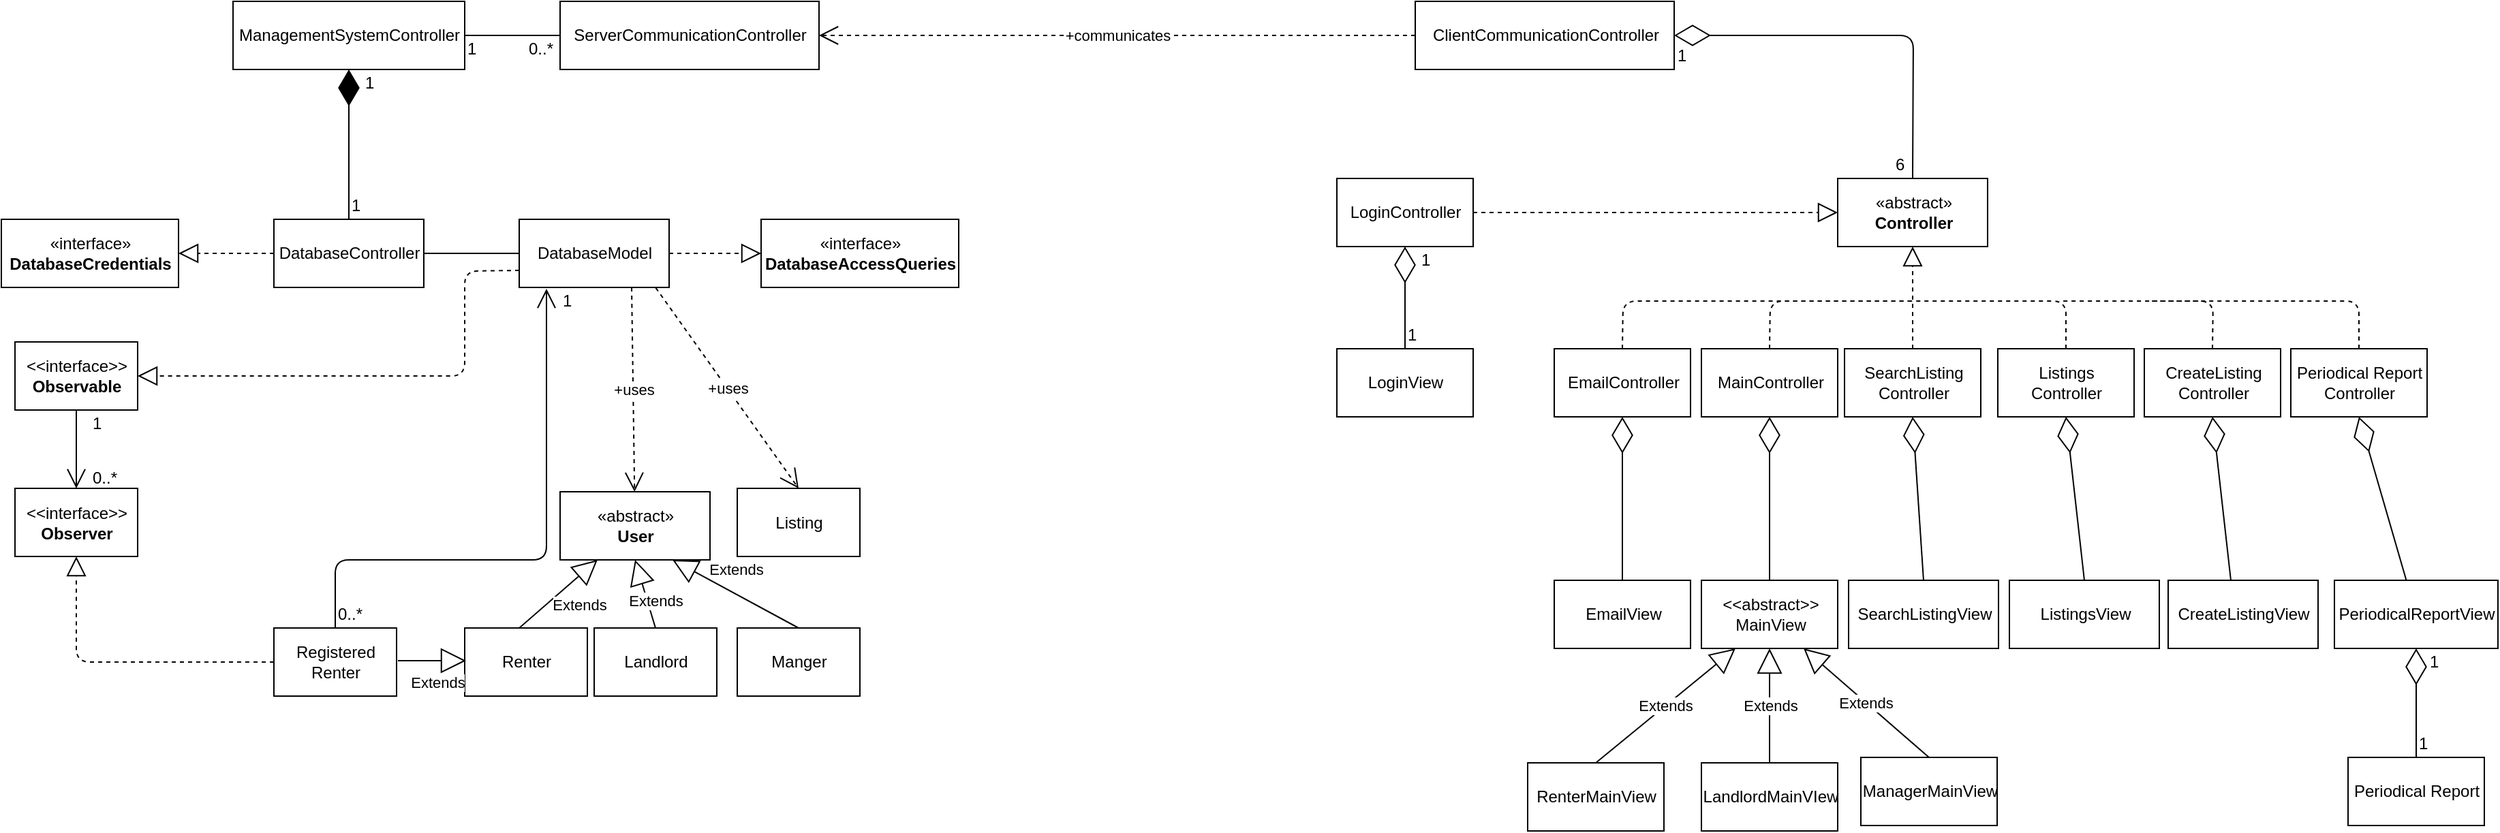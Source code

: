 <mxfile version="12.1.7" type="device" pages="1"><diagram id="gqZoYAKQzaDErdFty2Iq" name="Page-1"><mxGraphModel dx="2196" dy="784" grid="1" gridSize="10" guides="1" tooltips="1" connect="1" arrows="1" fold="1" page="1" pageScale="1" pageWidth="1100" pageHeight="850" math="0" shadow="0"><root><mxCell id="0"/><mxCell id="1" parent="0"/><mxCell id="0hAv5DXlHnvatLa24td2-13" style="edgeStyle=orthogonalEdgeStyle;rounded=0;orthogonalLoop=1;jettySize=auto;html=1;exitX=1;exitY=0.5;exitDx=0;exitDy=0;entryX=0;entryY=0.5;entryDx=0;entryDy=0;endArrow=none;endFill=0;" edge="1" parent="1" source="0hAv5DXlHnvatLa24td2-1" target="0hAv5DXlHnvatLa24td2-4"><mxGeometry relative="1" as="geometry"/></mxCell><mxCell id="0hAv5DXlHnvatLa24td2-1" value="ManagementSystemController" style="html=1;" vertex="1" parent="1"><mxGeometry x="30" y="290" width="170" height="50" as="geometry"/></mxCell><mxCell id="0hAv5DXlHnvatLa24td2-4" value="ServerCommunicationController" style="html=1;" vertex="1" parent="1"><mxGeometry x="270" y="290" width="190" height="50" as="geometry"/></mxCell><mxCell id="0hAv5DXlHnvatLa24td2-18" style="edgeStyle=orthogonalEdgeStyle;rounded=0;orthogonalLoop=1;jettySize=auto;html=1;exitX=1;exitY=0.5;exitDx=0;exitDy=0;entryX=0;entryY=0.5;entryDx=0;entryDy=0;endArrow=none;endFill=0;" edge="1" parent="1" source="0hAv5DXlHnvatLa24td2-7" target="0hAv5DXlHnvatLa24td2-17"><mxGeometry relative="1" as="geometry"/></mxCell><mxCell id="0hAv5DXlHnvatLa24td2-7" value="DatabaseController" style="html=1;" vertex="1" parent="1"><mxGeometry x="60" y="450" width="110" height="50" as="geometry"/></mxCell><mxCell id="0hAv5DXlHnvatLa24td2-9" value="«interface»&lt;br&gt;&lt;b&gt;DatabaseCredentials&lt;/b&gt;" style="html=1;" vertex="1" parent="1"><mxGeometry x="-140" y="450" width="130" height="50" as="geometry"/></mxCell><mxCell id="0hAv5DXlHnvatLa24td2-11" value="" style="endArrow=block;dashed=1;endFill=0;endSize=12;html=1;exitX=0;exitY=0.5;exitDx=0;exitDy=0;entryX=1;entryY=0.5;entryDx=0;entryDy=0;" edge="1" parent="1" source="0hAv5DXlHnvatLa24td2-7" target="0hAv5DXlHnvatLa24td2-9"><mxGeometry width="160" relative="1" as="geometry"><mxPoint x="170" y="115" as="sourcePoint"/><mxPoint x="115" y="80" as="targetPoint"/></mxGeometry></mxCell><mxCell id="0hAv5DXlHnvatLa24td2-14" value="ClientCommunicationController" style="html=1;" vertex="1" parent="1"><mxGeometry x="897.5" y="290" width="190" height="50" as="geometry"/></mxCell><mxCell id="0hAv5DXlHnvatLa24td2-15" value="" style="endArrow=diamondThin;endFill=1;endSize=24;html=1;" edge="1" parent="1" target="0hAv5DXlHnvatLa24td2-1"><mxGeometry width="160" relative="1" as="geometry"><mxPoint x="115" y="450" as="sourcePoint"/><mxPoint x="300" y="410" as="targetPoint"/></mxGeometry></mxCell><mxCell id="0hAv5DXlHnvatLa24td2-16" value="+communicates" style="endArrow=open;endSize=12;dashed=1;html=1;entryX=1;entryY=0.5;entryDx=0;entryDy=0;exitX=0;exitY=0.5;exitDx=0;exitDy=0;" edge="1" parent="1" source="0hAv5DXlHnvatLa24td2-14" target="0hAv5DXlHnvatLa24td2-4"><mxGeometry width="160" relative="1" as="geometry"><mxPoint x="400" y="430" as="sourcePoint"/><mxPoint x="560" y="430" as="targetPoint"/></mxGeometry></mxCell><mxCell id="0hAv5DXlHnvatLa24td2-17" value="DatabaseModel" style="html=1;" vertex="1" parent="1"><mxGeometry x="240" y="450" width="110" height="50" as="geometry"/></mxCell><mxCell id="0hAv5DXlHnvatLa24td2-19" value="«interface»&lt;br&gt;&lt;b&gt;DatabaseAccessQueries&lt;/b&gt;" style="html=1;" vertex="1" parent="1"><mxGeometry x="417.5" y="450" width="145" height="50" as="geometry"/></mxCell><mxCell id="0hAv5DXlHnvatLa24td2-20" value="" style="endArrow=block;dashed=1;endFill=0;endSize=12;html=1;exitX=1;exitY=0.5;exitDx=0;exitDy=0;entryX=0;entryY=0.5;entryDx=0;entryDy=0;" edge="1" parent="1" source="0hAv5DXlHnvatLa24td2-17" target="0hAv5DXlHnvatLa24td2-19"><mxGeometry width="160" relative="1" as="geometry"><mxPoint x="310" y="150" as="sourcePoint"/><mxPoint x="310" y="80" as="targetPoint"/></mxGeometry></mxCell><mxCell id="0hAv5DXlHnvatLa24td2-22" value="LoginController" style="html=1;" vertex="1" parent="1"><mxGeometry x="840" y="420" width="100" height="50" as="geometry"/></mxCell><mxCell id="0hAv5DXlHnvatLa24td2-35" value="LoginView" style="html=1;" vertex="1" parent="1"><mxGeometry x="840" y="545" width="100" height="50" as="geometry"/></mxCell><mxCell id="0hAv5DXlHnvatLa24td2-43" value="&amp;lt;&amp;lt;abstract&amp;gt;&amp;gt;&lt;br&gt;MainView" style="html=1;" vertex="1" parent="1"><mxGeometry x="1107.5" y="715" width="100" height="50" as="geometry"/></mxCell><mxCell id="0hAv5DXlHnvatLa24td2-44" value="SearchListingView" style="html=1;" vertex="1" parent="1"><mxGeometry x="1215.5" y="715" width="110" height="50" as="geometry"/></mxCell><mxCell id="0hAv5DXlHnvatLa24td2-46" value="" style="endArrow=diamondThin;endFill=0;endSize=24;html=1;entryX=0.5;entryY=1;entryDx=0;entryDy=0;exitX=0.5;exitY=0;exitDx=0;exitDy=0;" edge="1" parent="1" source="0hAv5DXlHnvatLa24td2-35" target="0hAv5DXlHnvatLa24td2-22"><mxGeometry width="160" relative="1" as="geometry"><mxPoint x="1052.5" y="555" as="sourcePoint"/><mxPoint x="1125" y="485" as="targetPoint"/></mxGeometry></mxCell><mxCell id="0hAv5DXlHnvatLa24td2-51" value="ListingsView" style="html=1;" vertex="1" parent="1"><mxGeometry x="1333.5" y="715" width="110" height="50" as="geometry"/></mxCell><mxCell id="0hAv5DXlHnvatLa24td2-53" value="EmailView" style="html=1;" vertex="1" parent="1"><mxGeometry x="999.5" y="715" width="100" height="50" as="geometry"/></mxCell><mxCell id="0hAv5DXlHnvatLa24td2-56" value="CreateListingView" style="html=1;" vertex="1" parent="1"><mxGeometry x="1450" y="715" width="110" height="50" as="geometry"/></mxCell><mxCell id="0hAv5DXlHnvatLa24td2-58" value="Listing" style="html=1;" vertex="1" parent="1"><mxGeometry x="400" y="647.5" width="90" height="50" as="geometry"/></mxCell><mxCell id="0hAv5DXlHnvatLa24td2-65" value="«abstract»&lt;br&gt;&lt;b&gt;User&lt;/b&gt;" style="html=1;" vertex="1" parent="1"><mxGeometry x="270" y="650" width="110" height="50" as="geometry"/></mxCell><mxCell id="0hAv5DXlHnvatLa24td2-66" value="Renter" style="html=1;" vertex="1" parent="1"><mxGeometry x="200" y="750" width="90" height="50" as="geometry"/></mxCell><mxCell id="0hAv5DXlHnvatLa24td2-68" value="Landlord" style="html=1;" vertex="1" parent="1"><mxGeometry x="295" y="750" width="90" height="50" as="geometry"/></mxCell><mxCell id="0hAv5DXlHnvatLa24td2-70" value="Manger" style="html=1;" vertex="1" parent="1"><mxGeometry x="400" y="750" width="90" height="50" as="geometry"/></mxCell><mxCell id="0hAv5DXlHnvatLa24td2-72" value="Registered&lt;br&gt;Renter" style="html=1;" vertex="1" parent="1"><mxGeometry x="60" y="750" width="90" height="50" as="geometry"/></mxCell><mxCell id="0hAv5DXlHnvatLa24td2-73" value="Extends" style="endArrow=block;endSize=16;endFill=0;html=1;exitX=1;exitY=0.5;exitDx=0;exitDy=0;entryX=0;entryY=0.5;entryDx=0;entryDy=0;entryPerimeter=0;" edge="1" parent="1"><mxGeometry x="0.16" y="-16" width="160" relative="1" as="geometry"><mxPoint x="151" y="774" as="sourcePoint"/><mxPoint x="201" y="774" as="targetPoint"/><mxPoint as="offset"/></mxGeometry></mxCell><mxCell id="0hAv5DXlHnvatLa24td2-74" value="PeriodicalReportView" style="html=1;" vertex="1" parent="1"><mxGeometry x="1572" y="715" width="120" height="50" as="geometry"/></mxCell><mxCell id="0hAv5DXlHnvatLa24td2-76" value="RenterMainView" style="html=1;" vertex="1" parent="1"><mxGeometry x="980" y="849" width="100" height="50" as="geometry"/></mxCell><mxCell id="0hAv5DXlHnvatLa24td2-77" value="Extends" style="endArrow=block;endSize=16;endFill=0;html=1;entryX=0.25;entryY=1;entryDx=0;entryDy=0;exitX=0.5;exitY=0;exitDx=0;exitDy=0;" edge="1" parent="1" source="0hAv5DXlHnvatLa24td2-76" target="0hAv5DXlHnvatLa24td2-43"><mxGeometry width="160" relative="1" as="geometry"><mxPoint x="994.5" y="580" as="sourcePoint"/><mxPoint x="1112" y="525" as="targetPoint"/></mxGeometry></mxCell><mxCell id="0hAv5DXlHnvatLa24td2-78" value="LandlordMainVIew" style="html=1;" vertex="1" parent="1"><mxGeometry x="1107.5" y="849" width="100" height="50" as="geometry"/></mxCell><mxCell id="0hAv5DXlHnvatLa24td2-79" value="Extends" style="endArrow=block;endSize=16;endFill=0;html=1;entryX=0.5;entryY=1;entryDx=0;entryDy=0;exitX=0.5;exitY=0;exitDx=0;exitDy=0;" edge="1" parent="1" source="0hAv5DXlHnvatLa24td2-78" target="0hAv5DXlHnvatLa24td2-43"><mxGeometry width="160" relative="1" as="geometry"><mxPoint x="1017" y="970.0" as="sourcePoint"/><mxPoint x="1094.5" y="895.0" as="targetPoint"/></mxGeometry></mxCell><mxCell id="0hAv5DXlHnvatLa24td2-80" value="ManagerMainView" style="html=1;" vertex="1" parent="1"><mxGeometry x="1224.5" y="845" width="100" height="50" as="geometry"/></mxCell><mxCell id="0hAv5DXlHnvatLa24td2-81" value="Extends" style="endArrow=block;endSize=16;endFill=0;html=1;entryX=0.75;entryY=1;entryDx=0;entryDy=0;exitX=0.5;exitY=0;exitDx=0;exitDy=0;" edge="1" parent="1" source="0hAv5DXlHnvatLa24td2-80" target="0hAv5DXlHnvatLa24td2-43"><mxGeometry width="160" relative="1" as="geometry"><mxPoint x="1119.5" y="970.0" as="sourcePoint"/><mxPoint x="1119.5" y="895.0" as="targetPoint"/></mxGeometry></mxCell><mxCell id="0hAv5DXlHnvatLa24td2-95" value="«abstract»&lt;br&gt;&lt;b&gt;Controller&lt;/b&gt;" style="html=1;" vertex="1" parent="1"><mxGeometry x="1207.5" y="420" width="110" height="50" as="geometry"/></mxCell><mxCell id="0hAv5DXlHnvatLa24td2-96" value="" style="endArrow=diamondThin;endFill=0;endSize=24;html=1;entryX=1;entryY=0.5;entryDx=0;entryDy=0;exitX=0.5;exitY=0;exitDx=0;exitDy=0;" edge="1" parent="1" source="0hAv5DXlHnvatLa24td2-95" target="0hAv5DXlHnvatLa24td2-14"><mxGeometry width="160" relative="1" as="geometry"><mxPoint x="1160" y="410" as="sourcePoint"/><mxPoint x="955" y="350" as="targetPoint"/><Array as="points"><mxPoint x="1263" y="315"/></Array></mxGeometry></mxCell><mxCell id="0hAv5DXlHnvatLa24td2-97" value="" style="endArrow=block;dashed=1;endFill=0;endSize=12;html=1;entryX=0;entryY=0.5;entryDx=0;entryDy=0;exitX=1;exitY=0.5;exitDx=0;exitDy=0;" edge="1" parent="1" source="0hAv5DXlHnvatLa24td2-22" target="0hAv5DXlHnvatLa24td2-95"><mxGeometry width="160" relative="1" as="geometry"><mxPoint x="1000" y="622.5" as="sourcePoint"/><mxPoint x="1175" y="495.0" as="targetPoint"/></mxGeometry></mxCell><mxCell id="0hAv5DXlHnvatLa24td2-98" value="EmailController" style="html=1;" vertex="1" parent="1"><mxGeometry x="999.5" y="545" width="100" height="50" as="geometry"/></mxCell><mxCell id="0hAv5DXlHnvatLa24td2-99" value="MainController" style="html=1;" vertex="1" parent="1"><mxGeometry x="1107.5" y="545" width="100" height="50" as="geometry"/></mxCell><mxCell id="0hAv5DXlHnvatLa24td2-100" value="SearchListing&lt;br&gt;Controller" style="html=1;" vertex="1" parent="1"><mxGeometry x="1212.5" y="545" width="100" height="50" as="geometry"/></mxCell><mxCell id="0hAv5DXlHnvatLa24td2-101" value="Listings&lt;br&gt;Controller" style="html=1;" vertex="1" parent="1"><mxGeometry x="1325" y="545" width="100" height="50" as="geometry"/></mxCell><mxCell id="0hAv5DXlHnvatLa24td2-102" value="CreateListing&lt;br&gt;Controller" style="html=1;" vertex="1" parent="1"><mxGeometry x="1432.5" y="545" width="100" height="50" as="geometry"/></mxCell><mxCell id="0hAv5DXlHnvatLa24td2-104" value="" style="endArrow=none;dashed=1;endFill=0;endSize=12;html=1;exitX=0.5;exitY=0;exitDx=0;exitDy=0;" edge="1" parent="1" source="0hAv5DXlHnvatLa24td2-98"><mxGeometry width="160" relative="1" as="geometry"><mxPoint x="950" y="455.0" as="sourcePoint"/><mxPoint x="1263" y="510" as="targetPoint"/><Array as="points"><mxPoint x="1050" y="510"/></Array></mxGeometry></mxCell><mxCell id="0hAv5DXlHnvatLa24td2-105" value="" style="endArrow=none;dashed=1;endFill=0;endSize=12;html=1;exitX=0.5;exitY=0;exitDx=0;exitDy=0;" edge="1" parent="1" source="0hAv5DXlHnvatLa24td2-99"><mxGeometry width="160" relative="1" as="geometry"><mxPoint x="1059.5" y="555.0" as="sourcePoint"/><mxPoint x="1260" y="510" as="targetPoint"/><Array as="points"><mxPoint x="1158" y="510"/></Array></mxGeometry></mxCell><mxCell id="0hAv5DXlHnvatLa24td2-106" value="" style="endArrow=block;dashed=1;endFill=0;endSize=12;html=1;exitX=0.5;exitY=0;exitDx=0;exitDy=0;entryX=0.5;entryY=1;entryDx=0;entryDy=0;" edge="1" parent="1" source="0hAv5DXlHnvatLa24td2-100" target="0hAv5DXlHnvatLa24td2-95"><mxGeometry width="160" relative="1" as="geometry"><mxPoint x="1170" y="555.0" as="sourcePoint"/><mxPoint x="1228" y="478" as="targetPoint"/></mxGeometry></mxCell><mxCell id="0hAv5DXlHnvatLa24td2-115" value="&amp;lt;&amp;lt;interface&amp;gt;&amp;gt;&lt;br&gt;&lt;b&gt;Observer&lt;/b&gt;" style="html=1;" vertex="1" parent="1"><mxGeometry x="-130" y="647.5" width="90" height="50" as="geometry"/></mxCell><mxCell id="0hAv5DXlHnvatLa24td2-120" value="+uses" style="endArrow=open;endSize=12;dashed=1;html=1;exitX=0.75;exitY=1;exitDx=0;exitDy=0;" edge="1" parent="1" source="0hAv5DXlHnvatLa24td2-17" target="0hAv5DXlHnvatLa24td2-65"><mxGeometry width="160" relative="1" as="geometry"><mxPoint x="320" y="595" as="sourcePoint"/><mxPoint x="570" y="670" as="targetPoint"/></mxGeometry></mxCell><mxCell id="0hAv5DXlHnvatLa24td2-121" value="+uses" style="endArrow=open;endSize=12;dashed=1;html=1;exitX=0.911;exitY=1.006;exitDx=0;exitDy=0;entryX=0.5;entryY=0;entryDx=0;entryDy=0;exitPerimeter=0;" edge="1" parent="1" source="0hAv5DXlHnvatLa24td2-17" target="0hAv5DXlHnvatLa24td2-58"><mxGeometry width="160" relative="1" as="geometry"><mxPoint x="445" y="595" as="sourcePoint"/><mxPoint x="384.219" y="660" as="targetPoint"/></mxGeometry></mxCell><mxCell id="0hAv5DXlHnvatLa24td2-123" value="1" style="text;html=1;resizable=0;points=[];autosize=1;align=left;verticalAlign=top;spacingTop=-4;" vertex="1" parent="1"><mxGeometry x="-75" y="590" width="20" height="20" as="geometry"/></mxCell><mxCell id="0hAv5DXlHnvatLa24td2-124" value="0..*" style="text;html=1;resizable=0;points=[];autosize=1;align=left;verticalAlign=top;spacingTop=-4;" vertex="1" parent="1"><mxGeometry x="-75" y="630" width="30" height="20" as="geometry"/></mxCell><mxCell id="0hAv5DXlHnvatLa24td2-125" value="" style="endArrow=block;dashed=1;endFill=0;endSize=12;html=1;entryX=0.5;entryY=1;entryDx=0;entryDy=0;exitX=0;exitY=0.5;exitDx=0;exitDy=0;" edge="1" parent="1" source="0hAv5DXlHnvatLa24td2-72" target="0hAv5DXlHnvatLa24td2-115"><mxGeometry width="160" relative="1" as="geometry"><mxPoint x="-150" y="820" as="sourcePoint"/><mxPoint x="10" y="820" as="targetPoint"/><Array as="points"><mxPoint x="-85" y="775"/></Array></mxGeometry></mxCell><mxCell id="0hAv5DXlHnvatLa24td2-126" value="&amp;lt;&amp;lt;interface&amp;gt;&amp;gt;&lt;br&gt;&lt;b&gt;Observable&lt;/b&gt;" style="html=1;" vertex="1" parent="1"><mxGeometry x="-130" y="540" width="90" height="50" as="geometry"/></mxCell><mxCell id="0hAv5DXlHnvatLa24td2-127" value="" style="endArrow=open;endFill=1;endSize=12;html=1;exitX=0.5;exitY=1;exitDx=0;exitDy=0;" edge="1" parent="1" source="0hAv5DXlHnvatLa24td2-126" target="0hAv5DXlHnvatLa24td2-115"><mxGeometry width="160" relative="1" as="geometry"><mxPoint x="-220" y="770" as="sourcePoint"/><mxPoint x="-10" y="660" as="targetPoint"/></mxGeometry></mxCell><mxCell id="0hAv5DXlHnvatLa24td2-128" value="" style="endArrow=block;dashed=1;endFill=0;endSize=12;html=1;entryX=1;entryY=0.5;entryDx=0;entryDy=0;exitX=0;exitY=0.75;exitDx=0;exitDy=0;" edge="1" parent="1" source="0hAv5DXlHnvatLa24td2-17" target="0hAv5DXlHnvatLa24td2-126"><mxGeometry width="160" relative="1" as="geometry"><mxPoint x="230" y="895" as="sourcePoint"/><mxPoint x="-75" y="707.5" as="targetPoint"/><Array as="points"><mxPoint x="200" y="488"/><mxPoint x="200" y="565"/><mxPoint x="60" y="565"/></Array></mxGeometry></mxCell><mxCell id="0hAv5DXlHnvatLa24td2-129" value="" style="endArrow=open;endFill=1;endSize=12;html=1;exitX=0.5;exitY=0;exitDx=0;exitDy=0;" edge="1" parent="1" source="0hAv5DXlHnvatLa24td2-72"><mxGeometry width="160" relative="1" as="geometry"><mxPoint x="-75" y="600" as="sourcePoint"/><mxPoint x="260" y="501" as="targetPoint"/><Array as="points"><mxPoint x="105" y="700"/><mxPoint x="260" y="700"/></Array></mxGeometry></mxCell><mxCell id="0hAv5DXlHnvatLa24td2-130" value="0..*" style="text;html=1;resizable=0;points=[];autosize=1;align=left;verticalAlign=top;spacingTop=-4;" vertex="1" parent="1"><mxGeometry x="105" y="730" width="30" height="20" as="geometry"/></mxCell><mxCell id="0hAv5DXlHnvatLa24td2-131" value="1" style="text;html=1;resizable=0;points=[];autosize=1;align=left;verticalAlign=top;spacingTop=-4;" vertex="1" parent="1"><mxGeometry x="270" y="500" width="20" height="20" as="geometry"/></mxCell><mxCell id="0hAv5DXlHnvatLa24td2-136" value="1" style="text;html=1;resizable=0;points=[];autosize=1;align=left;verticalAlign=top;spacingTop=-4;" vertex="1" parent="1"><mxGeometry x="125" y="340" width="20" height="20" as="geometry"/></mxCell><mxCell id="0hAv5DXlHnvatLa24td2-137" value="1" style="text;html=1;resizable=0;points=[];autosize=1;align=left;verticalAlign=top;spacingTop=-4;" vertex="1" parent="1"><mxGeometry x="115" y="430" width="20" height="20" as="geometry"/></mxCell><mxCell id="0hAv5DXlHnvatLa24td2-138" value="1" style="text;html=1;resizable=0;points=[];autosize=1;align=left;verticalAlign=top;spacingTop=-4;" vertex="1" parent="1"><mxGeometry x="200" y="315" width="20" height="20" as="geometry"/></mxCell><mxCell id="0hAv5DXlHnvatLa24td2-139" value="0..*" style="text;html=1;resizable=0;points=[];autosize=1;align=left;verticalAlign=top;spacingTop=-4;" vertex="1" parent="1"><mxGeometry x="245" y="315" width="30" height="20" as="geometry"/></mxCell><mxCell id="0hAv5DXlHnvatLa24td2-140" value="1" style="text;html=1;resizable=0;points=[];autosize=1;align=left;verticalAlign=top;spacingTop=-4;" vertex="1" parent="1"><mxGeometry x="1087.5" y="320" width="20" height="20" as="geometry"/></mxCell><mxCell id="0hAv5DXlHnvatLa24td2-141" value="6" style="text;html=1;resizable=0;points=[];autosize=1;align=left;verticalAlign=top;spacingTop=-4;" vertex="1" parent="1"><mxGeometry x="1247.5" y="400" width="20" height="20" as="geometry"/></mxCell><mxCell id="0hAv5DXlHnvatLa24td2-143" value="1" style="text;html=1;resizable=0;points=[];autosize=1;align=left;verticalAlign=top;spacingTop=-4;" vertex="1" parent="1"><mxGeometry x="900" y="470" width="20" height="20" as="geometry"/></mxCell><mxCell id="0hAv5DXlHnvatLa24td2-144" value="1" style="text;html=1;resizable=0;points=[];autosize=1;align=left;verticalAlign=top;spacingTop=-4;" vertex="1" parent="1"><mxGeometry x="890" y="525" width="20" height="20" as="geometry"/></mxCell><mxCell id="0hAv5DXlHnvatLa24td2-155" value="" style="endArrow=diamondThin;endFill=0;endSize=24;html=1;entryX=0.5;entryY=1;entryDx=0;entryDy=0;exitX=0.5;exitY=0;exitDx=0;exitDy=0;" edge="1" parent="1" source="0hAv5DXlHnvatLa24td2-156" target="0hAv5DXlHnvatLa24td2-74"><mxGeometry width="160" relative="1" as="geometry"><mxPoint x="1607" y="940" as="sourcePoint"/><mxPoint x="1444" y="882.5" as="targetPoint"/></mxGeometry></mxCell><mxCell id="0hAv5DXlHnvatLa24td2-156" value="Periodical Report" style="html=1;" vertex="1" parent="1"><mxGeometry x="1582" y="845" width="100" height="50" as="geometry"/></mxCell><mxCell id="0hAv5DXlHnvatLa24td2-162" value="Extends" style="endArrow=block;endSize=16;endFill=0;html=1;entryX=0.25;entryY=1;entryDx=0;entryDy=0;" edge="1" parent="1" target="0hAv5DXlHnvatLa24td2-65"><mxGeometry x="0.16" y="-16" width="160" relative="1" as="geometry"><mxPoint x="240" y="750" as="sourcePoint"/><mxPoint x="211" y="784.0" as="targetPoint"/><mxPoint as="offset"/></mxGeometry></mxCell><mxCell id="0hAv5DXlHnvatLa24td2-163" value="Extends" style="endArrow=block;endSize=16;endFill=0;html=1;entryX=0.5;entryY=1;entryDx=0;entryDy=0;exitX=0.5;exitY=0;exitDx=0;exitDy=0;" edge="1" parent="1" source="0hAv5DXlHnvatLa24td2-68" target="0hAv5DXlHnvatLa24td2-65"><mxGeometry x="-0.266" y="-6" width="160" relative="1" as="geometry"><mxPoint x="250" y="760" as="sourcePoint"/><mxPoint x="307.5" y="710" as="targetPoint"/><mxPoint as="offset"/></mxGeometry></mxCell><mxCell id="0hAv5DXlHnvatLa24td2-164" value="Extends" style="endArrow=block;endSize=16;endFill=0;html=1;entryX=0.75;entryY=1;entryDx=0;entryDy=0;exitX=0.5;exitY=0;exitDx=0;exitDy=0;" edge="1" parent="1" source="0hAv5DXlHnvatLa24td2-70" target="0hAv5DXlHnvatLa24td2-65"><mxGeometry x="0.16" y="-16" width="160" relative="1" as="geometry"><mxPoint x="350" y="760" as="sourcePoint"/><mxPoint x="335" y="710" as="targetPoint"/><mxPoint as="offset"/></mxGeometry></mxCell><mxCell id="0hAv5DXlHnvatLa24td2-165" value="Periodical Report&lt;br&gt;Controller" style="html=1;" vertex="1" parent="1"><mxGeometry x="1540" y="545" width="100" height="50" as="geometry"/></mxCell><mxCell id="0hAv5DXlHnvatLa24td2-169" value="" style="endArrow=none;dashed=1;endFill=0;endSize=12;html=1;exitX=0.5;exitY=0;exitDx=0;exitDy=0;" edge="1" parent="1" source="0hAv5DXlHnvatLa24td2-101"><mxGeometry width="160" relative="1" as="geometry"><mxPoint x="1167.5" y="555" as="sourcePoint"/><mxPoint x="1260" y="510" as="targetPoint"/><Array as="points"><mxPoint x="1375" y="510"/></Array></mxGeometry></mxCell><mxCell id="0hAv5DXlHnvatLa24td2-170" value="" style="endArrow=none;dashed=1;endFill=0;endSize=12;html=1;exitX=0.5;exitY=0;exitDx=0;exitDy=0;" edge="1" parent="1" source="0hAv5DXlHnvatLa24td2-102"><mxGeometry width="160" relative="1" as="geometry"><mxPoint x="1450" y="545" as="sourcePoint"/><mxPoint x="1370" y="510" as="targetPoint"/><Array as="points"><mxPoint x="1483" y="510"/></Array></mxGeometry></mxCell><mxCell id="0hAv5DXlHnvatLa24td2-171" value="" style="endArrow=none;dashed=1;endFill=0;endSize=12;html=1;exitX=0.5;exitY=0;exitDx=0;exitDy=0;" edge="1" parent="1" source="0hAv5DXlHnvatLa24td2-165"><mxGeometry width="160" relative="1" as="geometry"><mxPoint x="1549.5" y="545" as="sourcePoint"/><mxPoint x="1437" y="510" as="targetPoint"/><Array as="points"><mxPoint x="1590" y="510"/></Array></mxGeometry></mxCell><mxCell id="0hAv5DXlHnvatLa24td2-177" value="" style="endArrow=diamondThin;endFill=0;endSize=24;html=1;entryX=0.5;entryY=1;entryDx=0;entryDy=0;exitX=0.5;exitY=0;exitDx=0;exitDy=0;" edge="1" parent="1" source="0hAv5DXlHnvatLa24td2-53" target="0hAv5DXlHnvatLa24td2-98"><mxGeometry width="160" relative="1" as="geometry"><mxPoint x="1000" y="690" as="sourcePoint"/><mxPoint x="1160" y="690" as="targetPoint"/></mxGeometry></mxCell><mxCell id="0hAv5DXlHnvatLa24td2-178" value="" style="endArrow=diamondThin;endFill=0;endSize=24;html=1;entryX=0.5;entryY=1;entryDx=0;entryDy=0;exitX=0.5;exitY=0;exitDx=0;exitDy=0;" edge="1" parent="1" source="0hAv5DXlHnvatLa24td2-43" target="0hAv5DXlHnvatLa24td2-99"><mxGeometry width="160" relative="1" as="geometry"><mxPoint x="1059.5" y="725.0" as="sourcePoint"/><mxPoint x="1059.5" y="605.0" as="targetPoint"/></mxGeometry></mxCell><mxCell id="0hAv5DXlHnvatLa24td2-180" value="" style="endArrow=diamondThin;endFill=0;endSize=24;html=1;exitX=0.5;exitY=0;exitDx=0;exitDy=0;entryX=0.5;entryY=1;entryDx=0;entryDy=0;" edge="1" parent="1" source="0hAv5DXlHnvatLa24td2-44" target="0hAv5DXlHnvatLa24td2-100"><mxGeometry width="160" relative="1" as="geometry"><mxPoint x="1260" y="720" as="sourcePoint"/><mxPoint x="1340" y="640" as="targetPoint"/></mxGeometry></mxCell><mxCell id="0hAv5DXlHnvatLa24td2-184" value="" style="endArrow=diamondThin;endFill=0;endSize=24;html=1;exitX=0.5;exitY=0;exitDx=0;exitDy=0;entryX=0.5;entryY=1;entryDx=0;entryDy=0;" edge="1" parent="1" source="0hAv5DXlHnvatLa24td2-51" target="0hAv5DXlHnvatLa24td2-101"><mxGeometry width="160" relative="1" as="geometry"><mxPoint x="1280.5" y="725.0" as="sourcePoint"/><mxPoint x="1272.5" y="605.0" as="targetPoint"/></mxGeometry></mxCell><mxCell id="0hAv5DXlHnvatLa24td2-185" value="" style="endArrow=diamondThin;endFill=0;endSize=24;html=1;exitX=0.5;exitY=0;exitDx=0;exitDy=0;entryX=0.5;entryY=1;entryDx=0;entryDy=0;" edge="1" parent="1"><mxGeometry width="160" relative="1" as="geometry"><mxPoint x="1496" y="715.0" as="sourcePoint"/><mxPoint x="1482.5" y="595.0" as="targetPoint"/></mxGeometry></mxCell><mxCell id="0hAv5DXlHnvatLa24td2-186" value="" style="endArrow=diamondThin;endFill=0;endSize=24;html=1;entryX=0.5;entryY=1;entryDx=0;entryDy=0;" edge="1" parent="1" source="0hAv5DXlHnvatLa24td2-74"><mxGeometry width="160" relative="1" as="geometry"><mxPoint x="1603.5" y="715.0" as="sourcePoint"/><mxPoint x="1590" y="595.0" as="targetPoint"/></mxGeometry></mxCell><mxCell id="0hAv5DXlHnvatLa24td2-187" value="1" style="text;html=1;resizable=0;points=[];autosize=1;align=left;verticalAlign=top;spacingTop=-4;" vertex="1" parent="1"><mxGeometry x="1639.5" y="765" width="20" height="20" as="geometry"/></mxCell><mxCell id="0hAv5DXlHnvatLa24td2-188" value="1" style="text;html=1;resizable=0;points=[];autosize=1;align=left;verticalAlign=top;spacingTop=-4;" vertex="1" parent="1"><mxGeometry x="1632" y="825" width="20" height="20" as="geometry"/></mxCell></root></mxGraphModel></diagram></mxfile>
